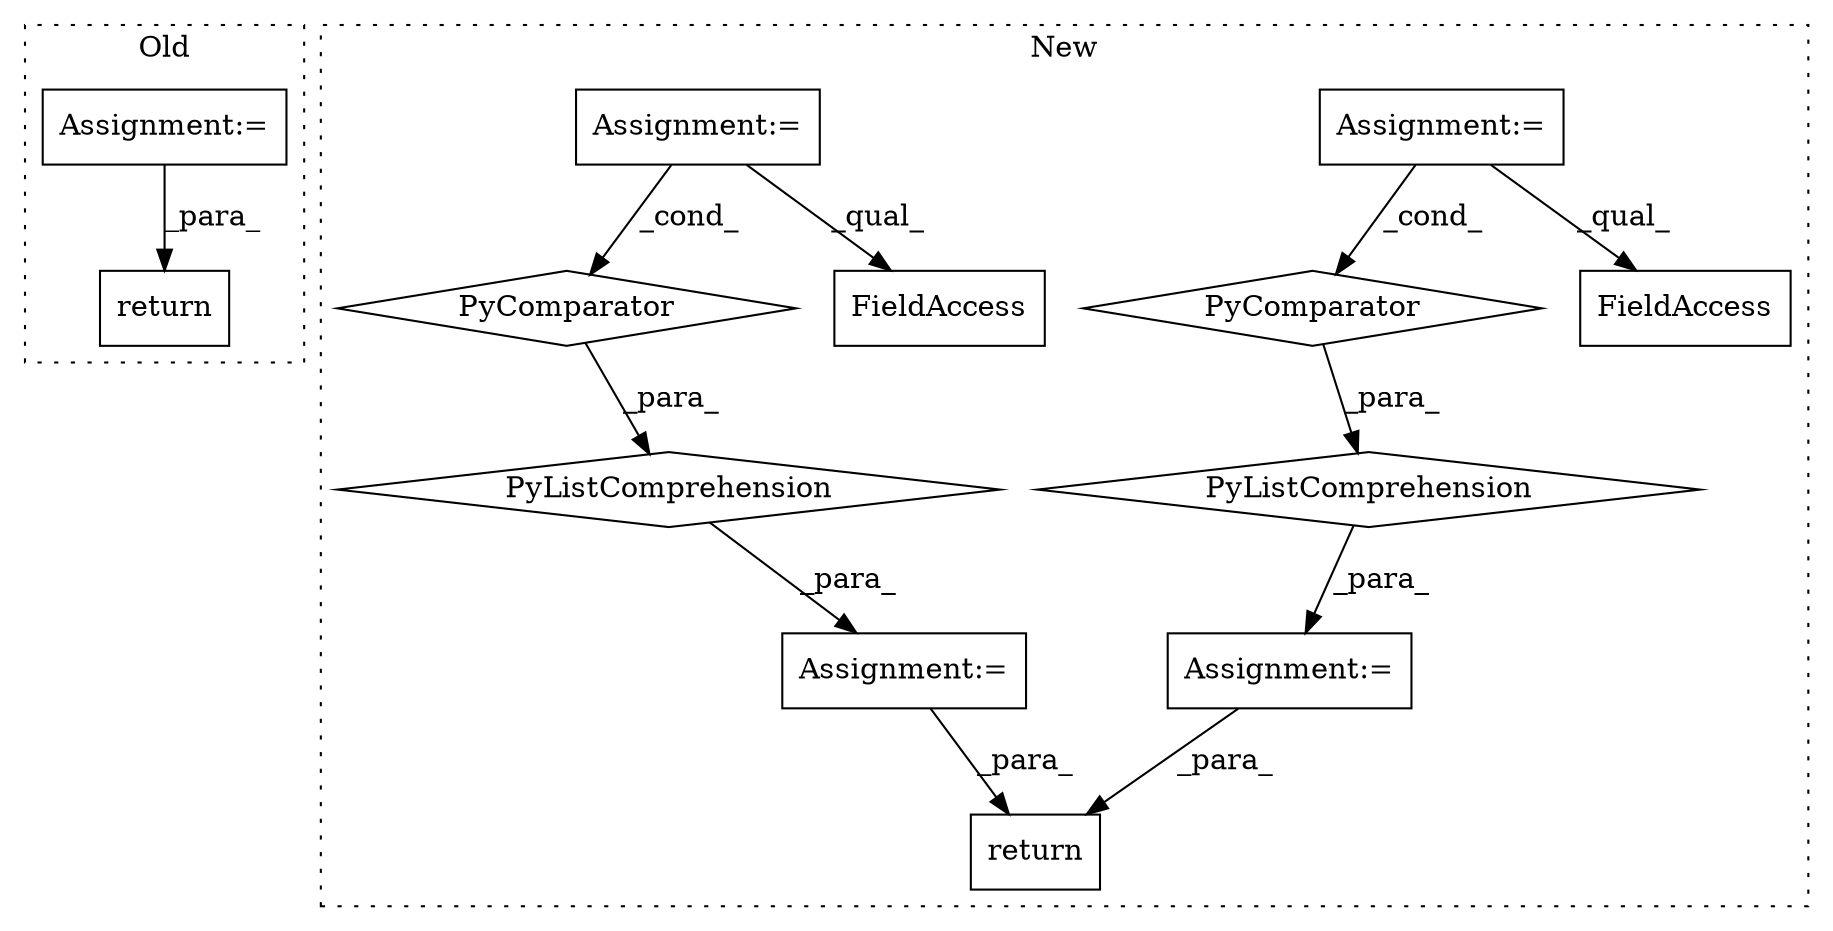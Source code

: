 digraph G {
subgraph cluster0 {
1 [label="return" a="41" s="13834" l="7" shape="box"];
8 [label="Assignment:=" a="7" s="13578" l="1" shape="box"];
label = "Old";
style="dotted";
}
subgraph cluster1 {
2 [label="PyComparator" a="113" s="13354" l="21" shape="diamond"];
3 [label="Assignment:=" a="7" s="13354" l="21" shape="box"];
4 [label="return" a="41" s="13786" l="7" shape="box"];
5 [label="PyListComprehension" a="109" s="13286" l="97" shape="diamond"];
6 [label="Assignment:=" a="7" s="13159" l="12" shape="box"];
7 [label="Assignment:=" a="7" s="13274" l="12" shape="box"];
9 [label="Assignment:=" a="7" s="13236" l="21" shape="box"];
10 [label="PyComparator" a="113" s="13236" l="21" shape="diamond"];
11 [label="PyListComprehension" a="109" s="13171" l="94" shape="diamond"];
12 [label="FieldAccess" a="22" s="13171" l="7" shape="box"];
13 [label="FieldAccess" a="22" s="13286" l="10" shape="box"];
label = "New";
style="dotted";
}
2 -> 5 [label="_para_"];
3 -> 13 [label="_qual_"];
3 -> 2 [label="_cond_"];
5 -> 7 [label="_para_"];
6 -> 4 [label="_para_"];
7 -> 4 [label="_para_"];
8 -> 1 [label="_para_"];
9 -> 12 [label="_qual_"];
9 -> 10 [label="_cond_"];
10 -> 11 [label="_para_"];
11 -> 6 [label="_para_"];
}